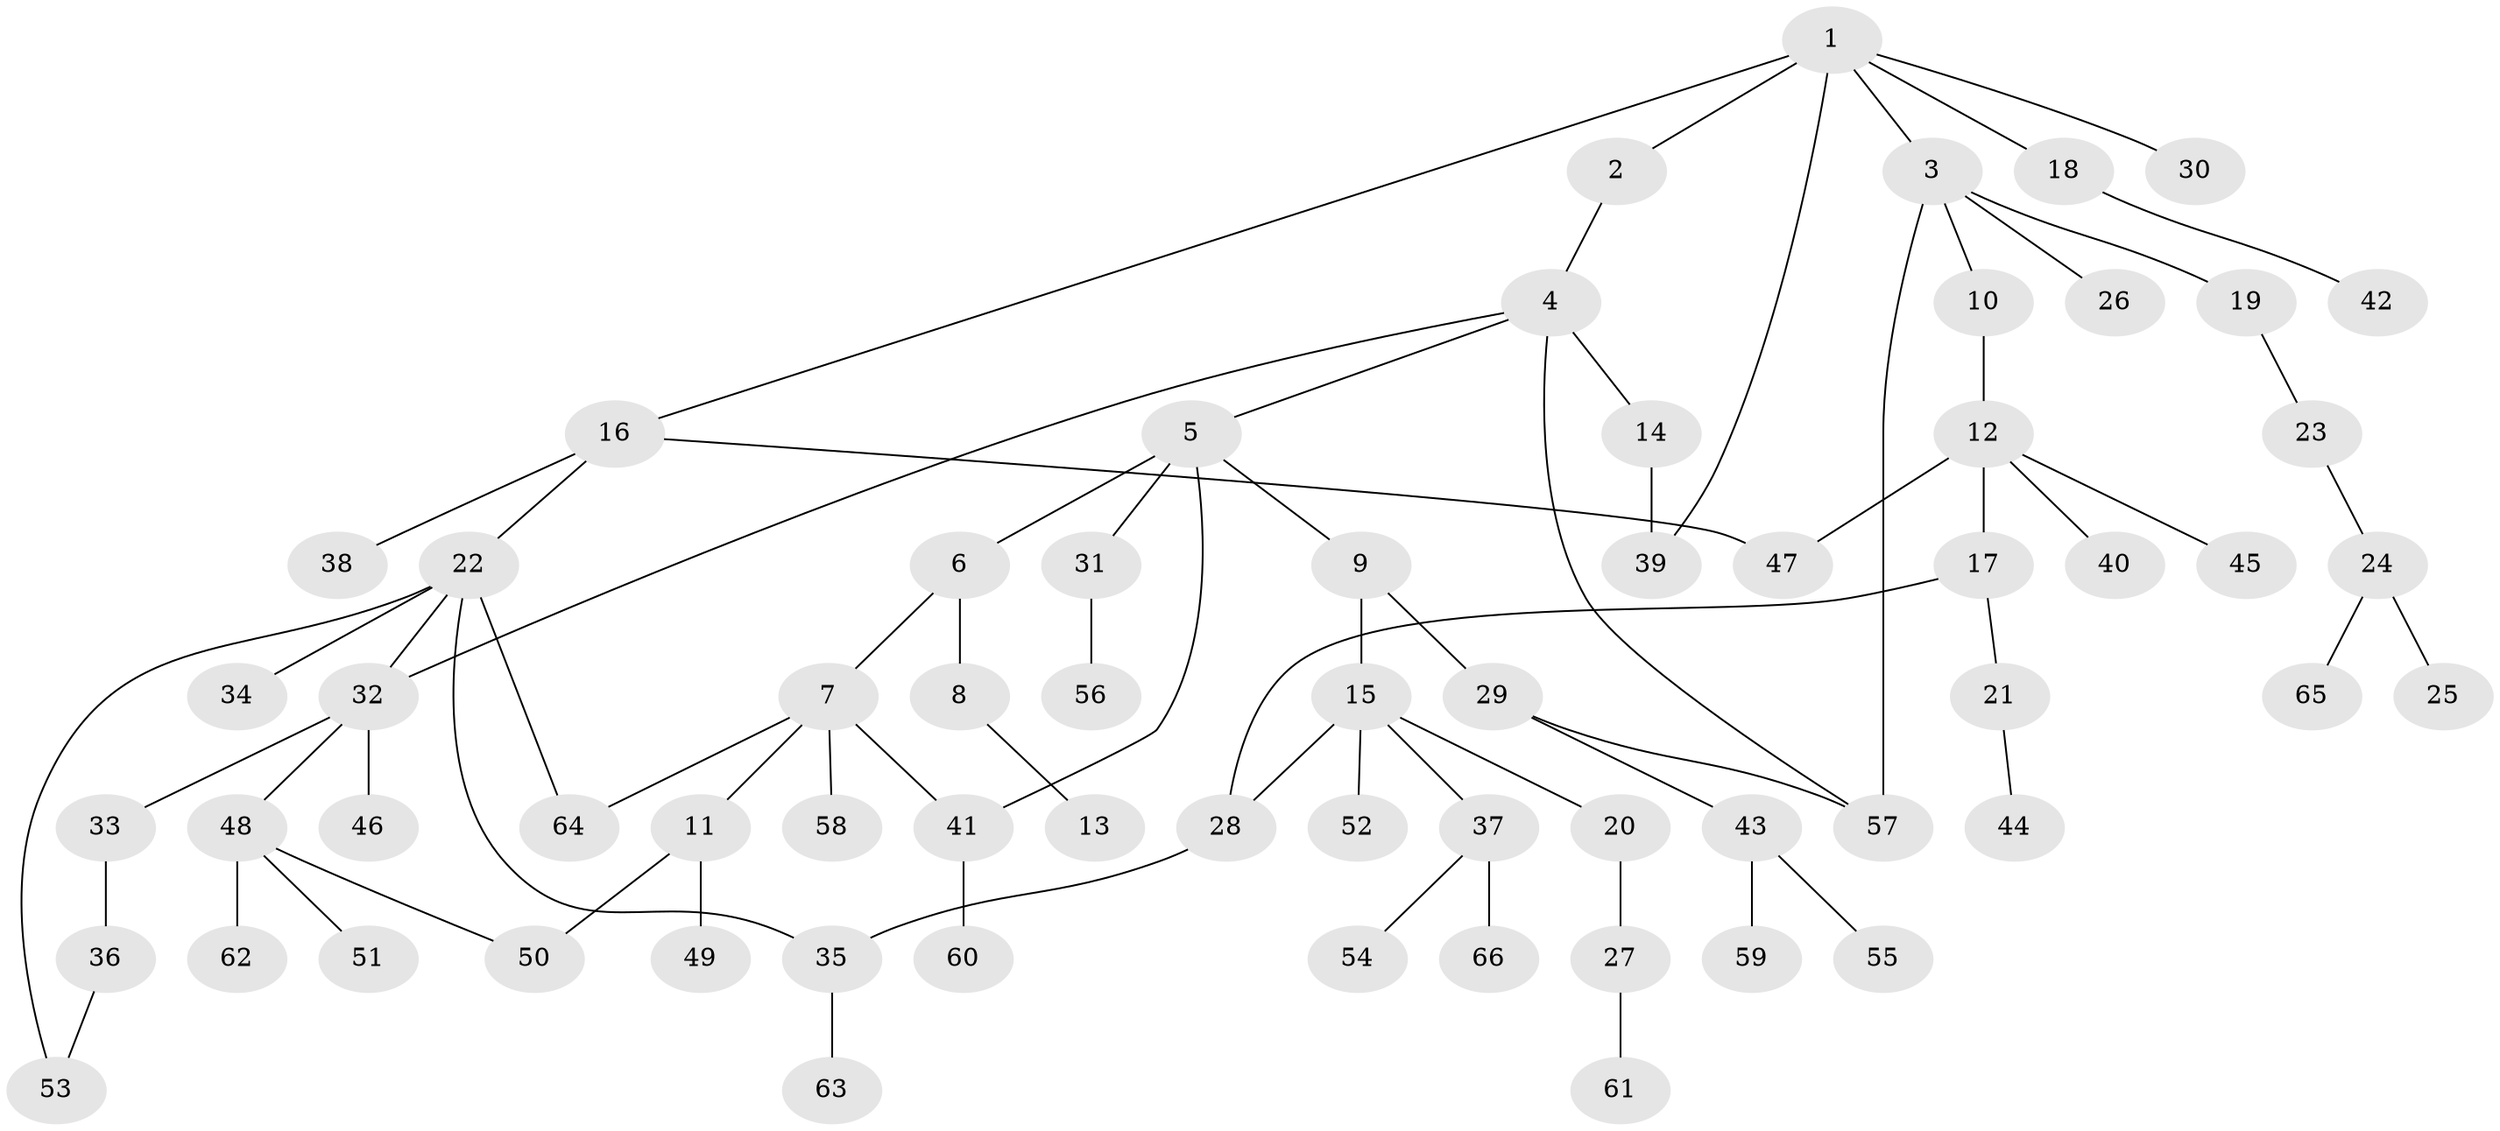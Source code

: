 // coarse degree distribution, {5: 0.09302325581395349, 6: 0.09302325581395349, 3: 0.11627906976744186, 4: 0.046511627906976744, 2: 0.2558139534883721, 1: 0.3953488372093023}
// Generated by graph-tools (version 1.1) at 2025/23/03/03/25 07:23:33]
// undirected, 66 vertices, 76 edges
graph export_dot {
graph [start="1"]
  node [color=gray90,style=filled];
  1;
  2;
  3;
  4;
  5;
  6;
  7;
  8;
  9;
  10;
  11;
  12;
  13;
  14;
  15;
  16;
  17;
  18;
  19;
  20;
  21;
  22;
  23;
  24;
  25;
  26;
  27;
  28;
  29;
  30;
  31;
  32;
  33;
  34;
  35;
  36;
  37;
  38;
  39;
  40;
  41;
  42;
  43;
  44;
  45;
  46;
  47;
  48;
  49;
  50;
  51;
  52;
  53;
  54;
  55;
  56;
  57;
  58;
  59;
  60;
  61;
  62;
  63;
  64;
  65;
  66;
  1 -- 2;
  1 -- 3;
  1 -- 16;
  1 -- 18;
  1 -- 30;
  1 -- 39;
  2 -- 4;
  3 -- 10;
  3 -- 19;
  3 -- 26;
  3 -- 57;
  4 -- 5;
  4 -- 14;
  4 -- 57;
  4 -- 32;
  5 -- 6;
  5 -- 9;
  5 -- 31;
  5 -- 41;
  6 -- 7;
  6 -- 8;
  7 -- 11;
  7 -- 41;
  7 -- 58;
  7 -- 64;
  8 -- 13;
  9 -- 15;
  9 -- 29;
  10 -- 12;
  11 -- 49;
  11 -- 50;
  12 -- 17;
  12 -- 40;
  12 -- 45;
  12 -- 47;
  14 -- 39;
  15 -- 20;
  15 -- 37;
  15 -- 52;
  15 -- 28;
  16 -- 22;
  16 -- 38;
  16 -- 47;
  17 -- 21;
  17 -- 28;
  18 -- 42;
  19 -- 23;
  20 -- 27;
  21 -- 44;
  22 -- 32;
  22 -- 34;
  22 -- 35;
  22 -- 53;
  22 -- 64;
  23 -- 24;
  24 -- 25;
  24 -- 65;
  27 -- 61;
  28 -- 35;
  29 -- 43;
  29 -- 57;
  31 -- 56;
  32 -- 33;
  32 -- 46;
  32 -- 48;
  33 -- 36;
  35 -- 63;
  36 -- 53;
  37 -- 54;
  37 -- 66;
  41 -- 60;
  43 -- 55;
  43 -- 59;
  48 -- 51;
  48 -- 62;
  48 -- 50;
}
